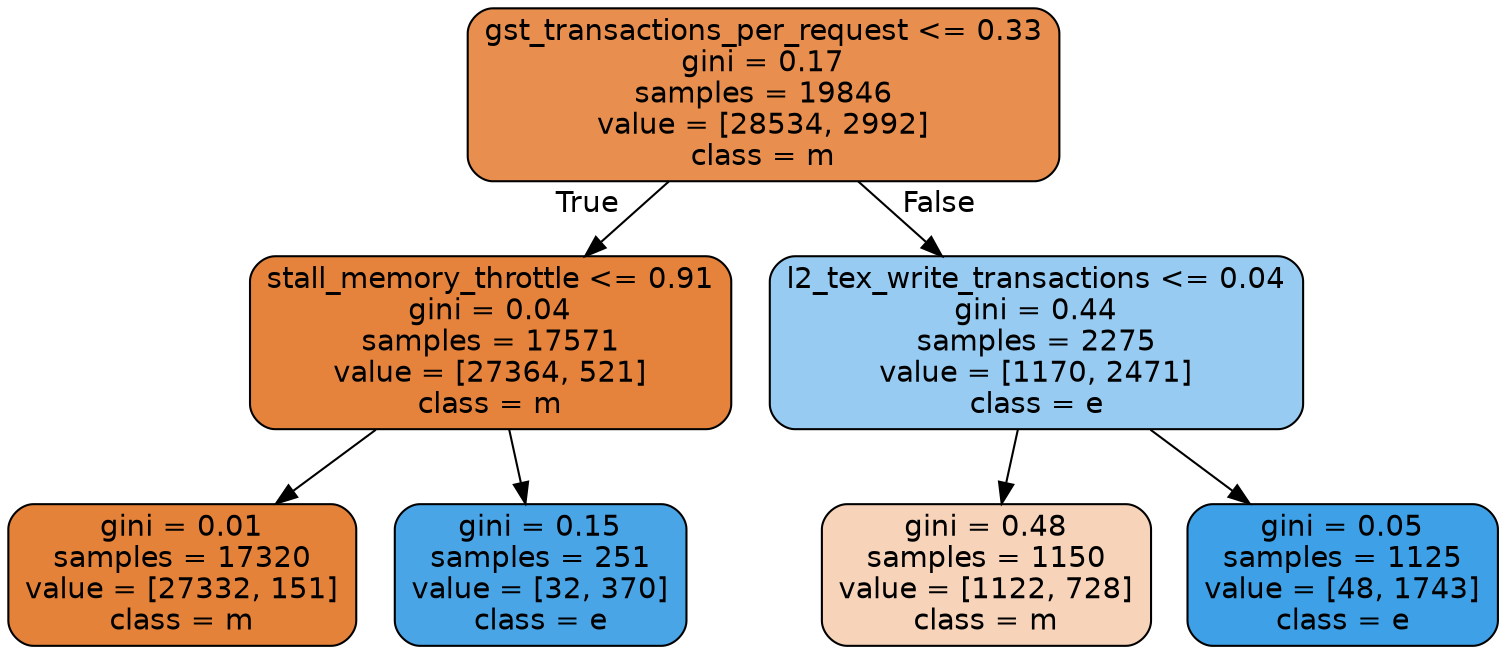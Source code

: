 digraph Tree {
node [shape=box, style="filled, rounded", color="black", fontname=helvetica] ;
edge [fontname=helvetica] ;
0 [label="gst_transactions_per_request <= 0.33\ngini = 0.17\nsamples = 19846\nvalue = [28534, 2992]\nclass = m", fillcolor="#e88e4e"] ;
1 [label="stall_memory_throttle <= 0.91\ngini = 0.04\nsamples = 17571\nvalue = [27364, 521]\nclass = m", fillcolor="#e5833d"] ;
0 -> 1 [labeldistance=2.5, labelangle=45, headlabel="True"] ;
2 [label="gini = 0.01\nsamples = 17320\nvalue = [27332, 151]\nclass = m", fillcolor="#e5823a"] ;
1 -> 2 ;
3 [label="gini = 0.15\nsamples = 251\nvalue = [32, 370]\nclass = e", fillcolor="#4aa5e7"] ;
1 -> 3 ;
4 [label="l2_tex_write_transactions <= 0.04\ngini = 0.44\nsamples = 2275\nvalue = [1170, 2471]\nclass = e", fillcolor="#97cbf1"] ;
0 -> 4 [labeldistance=2.5, labelangle=-45, headlabel="False"] ;
5 [label="gini = 0.48\nsamples = 1150\nvalue = [1122, 728]\nclass = m", fillcolor="#f6d3b9"] ;
4 -> 5 ;
6 [label="gini = 0.05\nsamples = 1125\nvalue = [48, 1743]\nclass = e", fillcolor="#3ea0e6"] ;
4 -> 6 ;
}